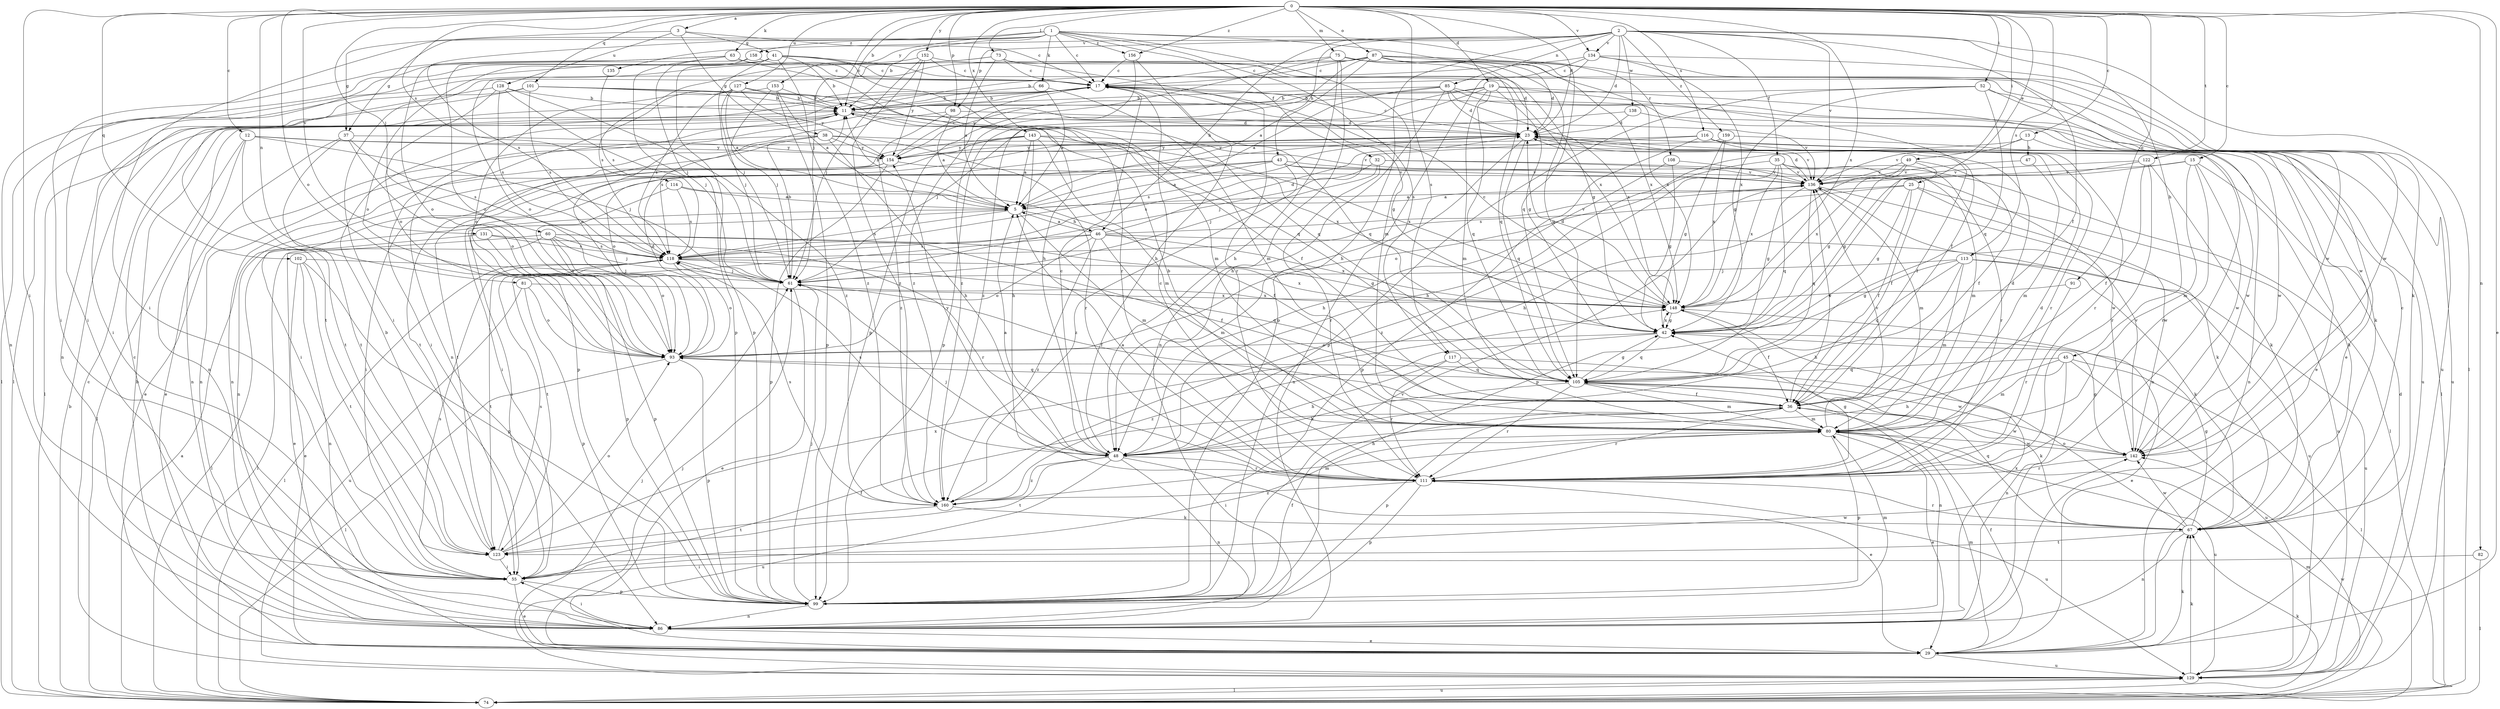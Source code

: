 strict digraph  {
0;
1;
2;
3;
5;
11;
12;
13;
15;
17;
19;
23;
25;
29;
32;
35;
36;
37;
38;
41;
42;
43;
45;
46;
47;
48;
49;
52;
55;
60;
61;
63;
66;
67;
73;
74;
75;
80;
81;
82;
85;
86;
87;
91;
93;
98;
99;
101;
102;
105;
108;
111;
113;
114;
116;
117;
118;
122;
123;
127;
128;
129;
131;
134;
135;
136;
138;
142;
143;
148;
152;
153;
154;
156;
158;
159;
160;
0 -> 3  [label=a];
0 -> 11  [label=b];
0 -> 12  [label=c];
0 -> 13  [label=c];
0 -> 15  [label=c];
0 -> 19  [label=d];
0 -> 23  [label=d];
0 -> 25  [label=e];
0 -> 29  [label=e];
0 -> 49  [label=i];
0 -> 52  [label=i];
0 -> 55  [label=i];
0 -> 60  [label=j];
0 -> 61  [label=j];
0 -> 63  [label=k];
0 -> 73  [label=l];
0 -> 75  [label=m];
0 -> 81  [label=n];
0 -> 82  [label=n];
0 -> 87  [label=o];
0 -> 91  [label=o];
0 -> 93  [label=o];
0 -> 98  [label=p];
0 -> 101  [label=q];
0 -> 102  [label=q];
0 -> 113  [label=s];
0 -> 114  [label=s];
0 -> 116  [label=s];
0 -> 117  [label=s];
0 -> 122  [label=t];
0 -> 127  [label=u];
0 -> 131  [label=v];
0 -> 134  [label=v];
0 -> 143  [label=x];
0 -> 148  [label=x];
0 -> 152  [label=y];
0 -> 156  [label=z];
1 -> 11  [label=b];
1 -> 17  [label=c];
1 -> 32  [label=f];
1 -> 37  [label=g];
1 -> 55  [label=i];
1 -> 66  [label=k];
1 -> 80  [label=m];
1 -> 105  [label=q];
1 -> 108  [label=r];
1 -> 117  [label=s];
1 -> 118  [label=s];
1 -> 153  [label=y];
1 -> 156  [label=z];
1 -> 158  [label=z];
2 -> 23  [label=d];
2 -> 35  [label=f];
2 -> 36  [label=f];
2 -> 43  [label=h];
2 -> 45  [label=h];
2 -> 46  [label=h];
2 -> 74  [label=l];
2 -> 85  [label=n];
2 -> 98  [label=p];
2 -> 99  [label=p];
2 -> 134  [label=v];
2 -> 135  [label=v];
2 -> 136  [label=v];
2 -> 138  [label=w];
2 -> 159  [label=z];
3 -> 17  [label=c];
3 -> 37  [label=g];
3 -> 38  [label=g];
3 -> 41  [label=g];
3 -> 128  [label=u];
5 -> 11  [label=b];
5 -> 46  [label=h];
5 -> 55  [label=i];
5 -> 80  [label=m];
5 -> 118  [label=s];
11 -> 23  [label=d];
11 -> 36  [label=f];
11 -> 55  [label=i];
11 -> 86  [label=n];
11 -> 136  [label=v];
12 -> 61  [label=j];
12 -> 74  [label=l];
12 -> 86  [label=n];
12 -> 123  [label=t];
12 -> 142  [label=w];
12 -> 154  [label=y];
13 -> 47  [label=h];
13 -> 48  [label=h];
13 -> 86  [label=n];
13 -> 136  [label=v];
15 -> 67  [label=k];
15 -> 80  [label=m];
15 -> 99  [label=p];
15 -> 111  [label=r];
15 -> 136  [label=v];
15 -> 142  [label=w];
17 -> 11  [label=b];
17 -> 42  [label=g];
17 -> 74  [label=l];
17 -> 93  [label=o];
17 -> 105  [label=q];
19 -> 11  [label=b];
19 -> 29  [label=e];
19 -> 36  [label=f];
19 -> 42  [label=g];
19 -> 80  [label=m];
19 -> 99  [label=p];
19 -> 105  [label=q];
19 -> 160  [label=z];
23 -> 17  [label=c];
23 -> 36  [label=f];
23 -> 86  [label=n];
23 -> 93  [label=o];
23 -> 105  [label=q];
23 -> 111  [label=r];
23 -> 118  [label=s];
23 -> 123  [label=t];
23 -> 154  [label=y];
25 -> 5  [label=a];
25 -> 36  [label=f];
25 -> 42  [label=g];
25 -> 118  [label=s];
25 -> 129  [label=u];
25 -> 142  [label=w];
29 -> 11  [label=b];
29 -> 23  [label=d];
29 -> 36  [label=f];
29 -> 61  [label=j];
29 -> 67  [label=k];
29 -> 80  [label=m];
29 -> 129  [label=u];
32 -> 61  [label=j];
32 -> 111  [label=r];
32 -> 118  [label=s];
32 -> 136  [label=v];
32 -> 142  [label=w];
35 -> 80  [label=m];
35 -> 93  [label=o];
35 -> 105  [label=q];
35 -> 111  [label=r];
35 -> 136  [label=v];
35 -> 148  [label=x];
35 -> 160  [label=z];
36 -> 80  [label=m];
36 -> 99  [label=p];
36 -> 111  [label=r];
36 -> 136  [label=v];
36 -> 142  [label=w];
37 -> 29  [label=e];
37 -> 93  [label=o];
37 -> 118  [label=s];
37 -> 123  [label=t];
37 -> 154  [label=y];
38 -> 29  [label=e];
38 -> 48  [label=h];
38 -> 86  [label=n];
38 -> 99  [label=p];
38 -> 111  [label=r];
38 -> 148  [label=x];
38 -> 154  [label=y];
41 -> 11  [label=b];
41 -> 17  [label=c];
41 -> 55  [label=i];
41 -> 61  [label=j];
41 -> 86  [label=n];
41 -> 93  [label=o];
41 -> 111  [label=r];
41 -> 148  [label=x];
41 -> 160  [label=z];
42 -> 93  [label=o];
42 -> 105  [label=q];
42 -> 148  [label=x];
42 -> 160  [label=z];
43 -> 5  [label=a];
43 -> 36  [label=f];
43 -> 55  [label=i];
43 -> 74  [label=l];
43 -> 123  [label=t];
43 -> 136  [label=v];
43 -> 160  [label=z];
45 -> 48  [label=h];
45 -> 74  [label=l];
45 -> 80  [label=m];
45 -> 86  [label=n];
45 -> 105  [label=q];
45 -> 129  [label=u];
46 -> 5  [label=a];
46 -> 23  [label=d];
46 -> 80  [label=m];
46 -> 93  [label=o];
46 -> 118  [label=s];
46 -> 123  [label=t];
46 -> 129  [label=u];
46 -> 136  [label=v];
46 -> 148  [label=x];
46 -> 160  [label=z];
47 -> 80  [label=m];
47 -> 136  [label=v];
48 -> 5  [label=a];
48 -> 17  [label=c];
48 -> 29  [label=e];
48 -> 86  [label=n];
48 -> 111  [label=r];
48 -> 118  [label=s];
48 -> 123  [label=t];
48 -> 129  [label=u];
48 -> 154  [label=y];
48 -> 160  [label=z];
49 -> 36  [label=f];
49 -> 42  [label=g];
49 -> 48  [label=h];
49 -> 136  [label=v];
49 -> 148  [label=x];
52 -> 11  [label=b];
52 -> 42  [label=g];
52 -> 99  [label=p];
52 -> 105  [label=q];
52 -> 129  [label=u];
52 -> 142  [label=w];
55 -> 29  [label=e];
55 -> 36  [label=f];
55 -> 99  [label=p];
55 -> 118  [label=s];
55 -> 142  [label=w];
60 -> 29  [label=e];
60 -> 36  [label=f];
60 -> 42  [label=g];
60 -> 61  [label=j];
60 -> 74  [label=l];
60 -> 93  [label=o];
60 -> 99  [label=p];
60 -> 118  [label=s];
61 -> 11  [label=b];
61 -> 29  [label=e];
61 -> 36  [label=f];
61 -> 148  [label=x];
63 -> 17  [label=c];
63 -> 48  [label=h];
63 -> 55  [label=i];
63 -> 61  [label=j];
63 -> 93  [label=o];
63 -> 99  [label=p];
66 -> 5  [label=a];
66 -> 11  [label=b];
66 -> 80  [label=m];
67 -> 17  [label=c];
67 -> 42  [label=g];
67 -> 86  [label=n];
67 -> 93  [label=o];
67 -> 105  [label=q];
67 -> 111  [label=r];
67 -> 123  [label=t];
67 -> 142  [label=w];
73 -> 5  [label=a];
73 -> 17  [label=c];
73 -> 42  [label=g];
73 -> 74  [label=l];
73 -> 111  [label=r];
73 -> 118  [label=s];
74 -> 5  [label=a];
74 -> 11  [label=b];
74 -> 67  [label=k];
74 -> 80  [label=m];
74 -> 129  [label=u];
74 -> 142  [label=w];
75 -> 17  [label=c];
75 -> 23  [label=d];
75 -> 48  [label=h];
75 -> 86  [label=n];
75 -> 99  [label=p];
75 -> 105  [label=q];
75 -> 148  [label=x];
80 -> 11  [label=b];
80 -> 23  [label=d];
80 -> 29  [label=e];
80 -> 48  [label=h];
80 -> 55  [label=i];
80 -> 99  [label=p];
80 -> 129  [label=u];
80 -> 136  [label=v];
80 -> 142  [label=w];
81 -> 93  [label=o];
81 -> 99  [label=p];
81 -> 129  [label=u];
81 -> 148  [label=x];
82 -> 55  [label=i];
82 -> 74  [label=l];
85 -> 5  [label=a];
85 -> 11  [label=b];
85 -> 23  [label=d];
85 -> 48  [label=h];
85 -> 74  [label=l];
85 -> 129  [label=u];
85 -> 148  [label=x];
85 -> 154  [label=y];
86 -> 17  [label=c];
86 -> 29  [label=e];
86 -> 55  [label=i];
86 -> 148  [label=x];
87 -> 5  [label=a];
87 -> 17  [label=c];
87 -> 23  [label=d];
87 -> 29  [label=e];
87 -> 55  [label=i];
87 -> 93  [label=o];
87 -> 105  [label=q];
87 -> 142  [label=w];
87 -> 148  [label=x];
87 -> 160  [label=z];
91 -> 111  [label=r];
91 -> 148  [label=x];
93 -> 23  [label=d];
93 -> 74  [label=l];
93 -> 99  [label=p];
93 -> 105  [label=q];
98 -> 5  [label=a];
98 -> 23  [label=d];
98 -> 118  [label=s];
98 -> 160  [label=z];
99 -> 36  [label=f];
99 -> 61  [label=j];
99 -> 80  [label=m];
99 -> 86  [label=n];
99 -> 136  [label=v];
101 -> 11  [label=b];
101 -> 55  [label=i];
101 -> 80  [label=m];
101 -> 86  [label=n];
101 -> 105  [label=q];
101 -> 118  [label=s];
102 -> 29  [label=e];
102 -> 61  [label=j];
102 -> 86  [label=n];
102 -> 99  [label=p];
102 -> 123  [label=t];
105 -> 36  [label=f];
105 -> 42  [label=g];
105 -> 48  [label=h];
105 -> 67  [label=k];
105 -> 80  [label=m];
105 -> 86  [label=n];
105 -> 111  [label=r];
108 -> 42  [label=g];
108 -> 48  [label=h];
108 -> 136  [label=v];
111 -> 5  [label=a];
111 -> 17  [label=c];
111 -> 23  [label=d];
111 -> 42  [label=g];
111 -> 61  [label=j];
111 -> 99  [label=p];
111 -> 129  [label=u];
111 -> 160  [label=z];
113 -> 42  [label=g];
113 -> 48  [label=h];
113 -> 61  [label=j];
113 -> 67  [label=k];
113 -> 80  [label=m];
113 -> 105  [label=q];
113 -> 129  [label=u];
114 -> 5  [label=a];
114 -> 36  [label=f];
114 -> 93  [label=o];
114 -> 118  [label=s];
116 -> 61  [label=j];
116 -> 86  [label=n];
116 -> 99  [label=p];
116 -> 111  [label=r];
116 -> 136  [label=v];
116 -> 154  [label=y];
117 -> 48  [label=h];
117 -> 105  [label=q];
117 -> 111  [label=r];
117 -> 142  [label=w];
118 -> 61  [label=j];
118 -> 74  [label=l];
118 -> 93  [label=o];
118 -> 105  [label=q];
118 -> 123  [label=t];
118 -> 148  [label=x];
122 -> 36  [label=f];
122 -> 42  [label=g];
122 -> 67  [label=k];
122 -> 111  [label=r];
122 -> 136  [label=v];
123 -> 11  [label=b];
123 -> 55  [label=i];
123 -> 93  [label=o];
123 -> 118  [label=s];
123 -> 148  [label=x];
127 -> 5  [label=a];
127 -> 11  [label=b];
127 -> 61  [label=j];
127 -> 93  [label=o];
127 -> 105  [label=q];
127 -> 118  [label=s];
127 -> 154  [label=y];
128 -> 11  [label=b];
128 -> 61  [label=j];
128 -> 93  [label=o];
128 -> 118  [label=s];
128 -> 123  [label=t];
128 -> 160  [label=z];
129 -> 17  [label=c];
129 -> 61  [label=j];
129 -> 67  [label=k];
129 -> 74  [label=l];
131 -> 74  [label=l];
131 -> 99  [label=p];
131 -> 111  [label=r];
131 -> 118  [label=s];
134 -> 11  [label=b];
134 -> 17  [label=c];
134 -> 48  [label=h];
134 -> 67  [label=k];
134 -> 129  [label=u];
134 -> 148  [label=x];
135 -> 118  [label=s];
136 -> 5  [label=a];
136 -> 23  [label=d];
136 -> 42  [label=g];
136 -> 67  [label=k];
136 -> 80  [label=m];
136 -> 105  [label=q];
138 -> 23  [label=d];
138 -> 61  [label=j];
138 -> 67  [label=k];
142 -> 42  [label=g];
142 -> 111  [label=r];
142 -> 136  [label=v];
143 -> 5  [label=a];
143 -> 48  [label=h];
143 -> 55  [label=i];
143 -> 80  [label=m];
143 -> 86  [label=n];
143 -> 136  [label=v];
143 -> 148  [label=x];
143 -> 154  [label=y];
148 -> 17  [label=c];
148 -> 23  [label=d];
148 -> 29  [label=e];
148 -> 36  [label=f];
148 -> 42  [label=g];
152 -> 17  [label=c];
152 -> 61  [label=j];
152 -> 74  [label=l];
152 -> 142  [label=w];
152 -> 154  [label=y];
152 -> 160  [label=z];
153 -> 5  [label=a];
153 -> 11  [label=b];
153 -> 61  [label=j];
153 -> 86  [label=n];
153 -> 99  [label=p];
154 -> 17  [label=c];
154 -> 55  [label=i];
154 -> 86  [label=n];
154 -> 99  [label=p];
154 -> 136  [label=v];
156 -> 17  [label=c];
156 -> 48  [label=h];
156 -> 160  [label=z];
158 -> 17  [label=c];
158 -> 93  [label=o];
158 -> 99  [label=p];
159 -> 42  [label=g];
159 -> 142  [label=w];
159 -> 148  [label=x];
159 -> 154  [label=y];
160 -> 67  [label=k];
160 -> 80  [label=m];
160 -> 118  [label=s];
160 -> 123  [label=t];
}
